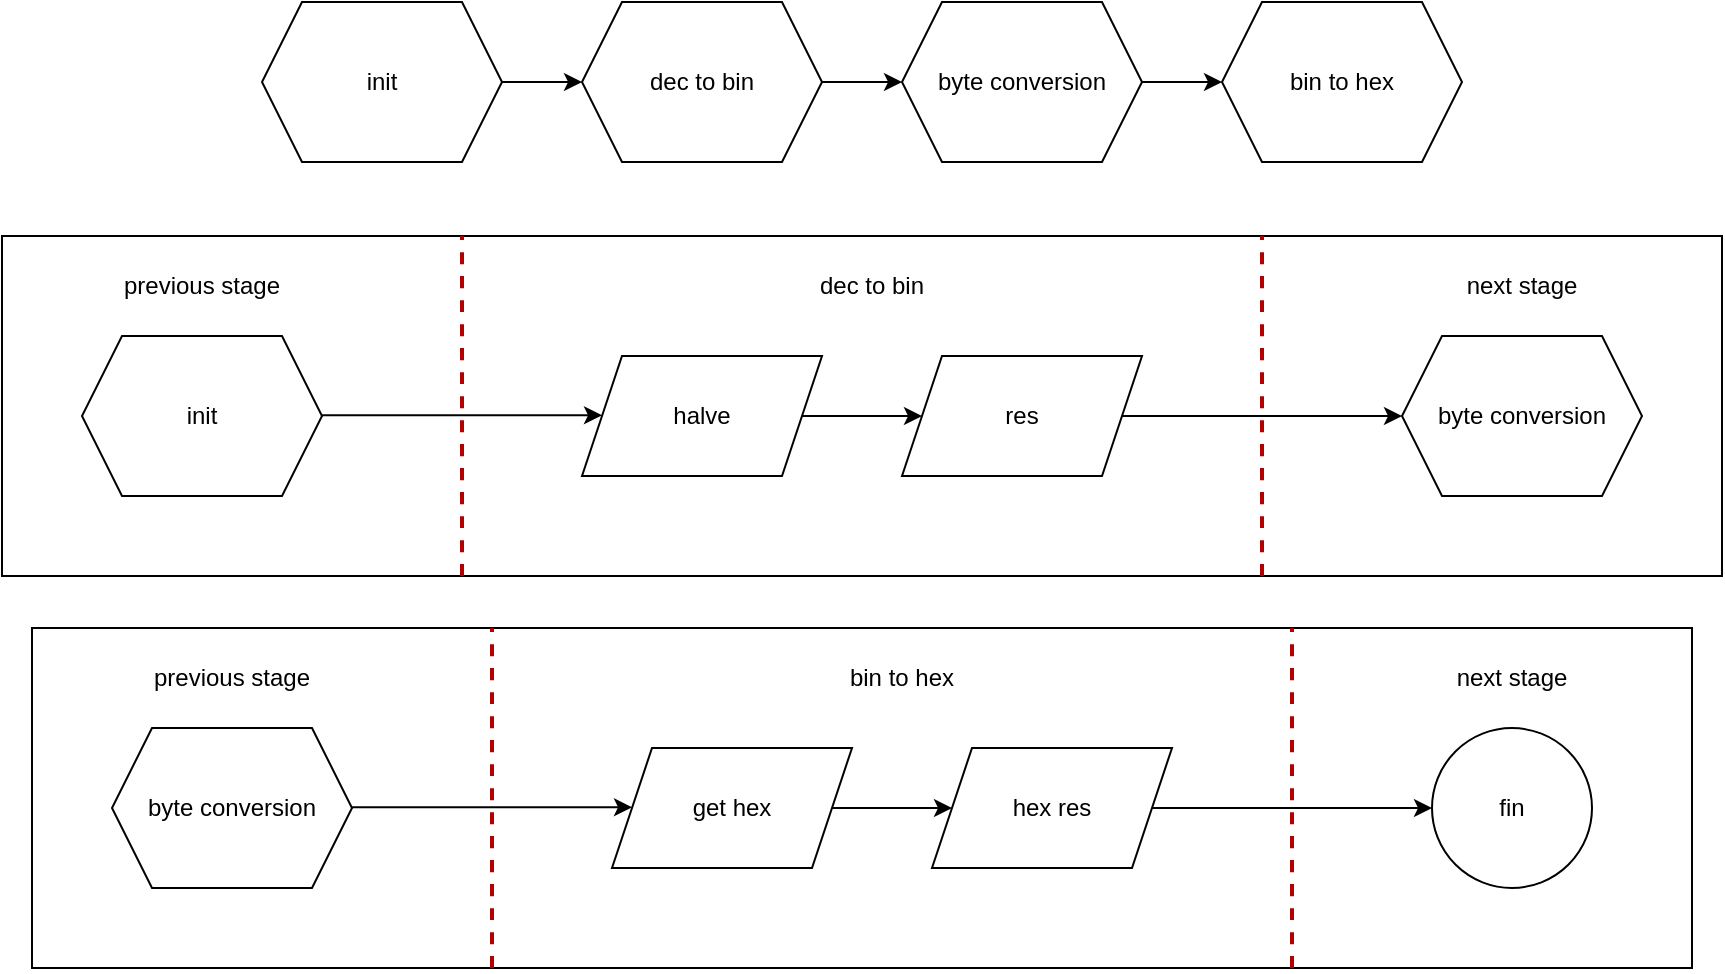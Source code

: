 <mxfile version="20.0.3" type="device" pages="3"><diagram id="osV13hUoO9kGRBuDLmXv" name="general"><mxGraphModel dx="1487" dy="668" grid="0" gridSize="10" guides="1" tooltips="1" connect="1" arrows="1" fold="1" page="1" pageScale="1" pageWidth="2000" pageHeight="2000" math="0" shadow="0"><root><mxCell id="0"/><mxCell id="1" parent="0"/><mxCell id="Hdmx4oGKAXGSuWpFDPch-24" value="" style="rounded=0;whiteSpace=wrap;html=1;sketch=0;fillColor=none;" parent="1" vertex="1"><mxGeometry x="30" y="200" width="860" height="170" as="geometry"/></mxCell><mxCell id="Hdmx4oGKAXGSuWpFDPch-1" value="init" style="shape=hexagon;perimeter=hexagonPerimeter2;whiteSpace=wrap;html=1;fixedSize=1;rounded=0;sketch=0;" parent="1" vertex="1"><mxGeometry x="160" y="83" width="120" height="80" as="geometry"/></mxCell><mxCell id="Hdmx4oGKAXGSuWpFDPch-2" value="dec to bin" style="shape=hexagon;perimeter=hexagonPerimeter2;whiteSpace=wrap;html=1;fixedSize=1;rounded=0;sketch=0;" parent="1" vertex="1"><mxGeometry x="320" y="83" width="120" height="80" as="geometry"/></mxCell><mxCell id="Hdmx4oGKAXGSuWpFDPch-8" style="edgeStyle=none;rounded=1;sketch=0;orthogonalLoop=1;jettySize=auto;html=1;exitX=1;exitY=0.5;exitDx=0;exitDy=0;entryX=0;entryY=0.5;entryDx=0;entryDy=0;" parent="1" source="Hdmx4oGKAXGSuWpFDPch-3" target="Hdmx4oGKAXGSuWpFDPch-4" edge="1"><mxGeometry relative="1" as="geometry"/></mxCell><mxCell id="Hdmx4oGKAXGSuWpFDPch-3" value="byte conversion" style="shape=hexagon;perimeter=hexagonPerimeter2;whiteSpace=wrap;html=1;fixedSize=1;rounded=0;sketch=0;" parent="1" vertex="1"><mxGeometry x="480" y="83" width="120" height="80" as="geometry"/></mxCell><mxCell id="Hdmx4oGKAXGSuWpFDPch-4" value="bin to hex" style="shape=hexagon;perimeter=hexagonPerimeter2;whiteSpace=wrap;html=1;fixedSize=1;rounded=0;sketch=0;" parent="1" vertex="1"><mxGeometry x="640" y="83" width="120" height="80" as="geometry"/></mxCell><mxCell id="Hdmx4oGKAXGSuWpFDPch-6" value="" style="endArrow=classic;html=1;rounded=1;sketch=0;exitX=1;exitY=0.5;exitDx=0;exitDy=0;entryX=0;entryY=0.5;entryDx=0;entryDy=0;" parent="1" source="Hdmx4oGKAXGSuWpFDPch-1" target="Hdmx4oGKAXGSuWpFDPch-2" edge="1"><mxGeometry width="50" height="50" relative="1" as="geometry"><mxPoint x="470" y="263" as="sourcePoint"/><mxPoint x="520" y="213" as="targetPoint"/></mxGeometry></mxCell><mxCell id="Hdmx4oGKAXGSuWpFDPch-7" value="" style="endArrow=classic;html=1;rounded=1;sketch=0;exitX=1;exitY=0.5;exitDx=0;exitDy=0;entryX=0;entryY=0.5;entryDx=0;entryDy=0;" parent="1" source="Hdmx4oGKAXGSuWpFDPch-2" target="Hdmx4oGKAXGSuWpFDPch-3" edge="1"><mxGeometry width="50" height="50" relative="1" as="geometry"><mxPoint x="290" y="133" as="sourcePoint"/><mxPoint x="330" y="133" as="targetPoint"/></mxGeometry></mxCell><mxCell id="Hdmx4oGKAXGSuWpFDPch-11" value="halve" style="shape=parallelogram;perimeter=parallelogramPerimeter;whiteSpace=wrap;html=1;fixedSize=1;rounded=0;sketch=0;" parent="1" vertex="1"><mxGeometry x="320" y="260" width="120" height="60" as="geometry"/></mxCell><mxCell id="Hdmx4oGKAXGSuWpFDPch-12" value="res" style="shape=parallelogram;perimeter=parallelogramPerimeter;whiteSpace=wrap;html=1;fixedSize=1;rounded=0;sketch=0;" parent="1" vertex="1"><mxGeometry x="480" y="260" width="120" height="60" as="geometry"/></mxCell><mxCell id="Hdmx4oGKAXGSuWpFDPch-18" value="" style="endArrow=classic;html=1;rounded=1;sketch=0;curved=1;entryX=0;entryY=0.5;entryDx=0;entryDy=0;exitX=1;exitY=0.5;exitDx=0;exitDy=0;" parent="1" source="Hdmx4oGKAXGSuWpFDPch-11" target="Hdmx4oGKAXGSuWpFDPch-12" edge="1"><mxGeometry width="50" height="50" relative="1" as="geometry"><mxPoint x="400" y="320" as="sourcePoint"/><mxPoint x="450" y="270" as="targetPoint"/></mxGeometry></mxCell><mxCell id="Hdmx4oGKAXGSuWpFDPch-20" value="" style="endArrow=classic;html=1;rounded=1;sketch=0;curved=1;exitX=1;exitY=0.5;exitDx=0;exitDy=0;" parent="1" source="Hdmx4oGKAXGSuWpFDPch-12" edge="1"><mxGeometry width="50" height="50" relative="1" as="geometry"><mxPoint x="400" y="320" as="sourcePoint"/><mxPoint x="730" y="290" as="targetPoint"/></mxGeometry></mxCell><mxCell id="Hdmx4oGKAXGSuWpFDPch-22" value="byte conversion" style="shape=hexagon;perimeter=hexagonPerimeter2;whiteSpace=wrap;html=1;fixedSize=1;rounded=0;sketch=0;" parent="1" vertex="1"><mxGeometry x="730" y="250" width="120" height="80" as="geometry"/></mxCell><mxCell id="Hdmx4oGKAXGSuWpFDPch-29" value="dec to bin" style="text;html=1;strokeColor=none;fillColor=none;align=center;verticalAlign=middle;whiteSpace=wrap;rounded=0;sketch=0;" parent="1" vertex="1"><mxGeometry x="435" y="210" width="60" height="30" as="geometry"/></mxCell><mxCell id="Hdmx4oGKAXGSuWpFDPch-30" value="" style="endArrow=classic;html=1;rounded=1;sketch=0;curved=1;exitX=1;exitY=0.5;exitDx=0;exitDy=0;" parent="1" edge="1"><mxGeometry width="50" height="50" relative="1" as="geometry"><mxPoint x="190" y="289.66" as="sourcePoint"/><mxPoint x="330" y="289.66" as="targetPoint"/></mxGeometry></mxCell><mxCell id="Hdmx4oGKAXGSuWpFDPch-31" value="" style="endArrow=none;dashed=1;html=1;strokeWidth=2;rounded=1;sketch=0;curved=1;fillColor=#e51400;strokeColor=#B20000;" parent="1" edge="1"><mxGeometry width="50" height="50" relative="1" as="geometry"><mxPoint x="260" y="370" as="sourcePoint"/><mxPoint x="260" y="200" as="targetPoint"/></mxGeometry></mxCell><mxCell id="Hdmx4oGKAXGSuWpFDPch-32" value="next stage" style="text;html=1;strokeColor=none;fillColor=none;align=center;verticalAlign=middle;whiteSpace=wrap;rounded=0;sketch=0;" parent="1" vertex="1"><mxGeometry x="760" y="210" width="60" height="30" as="geometry"/></mxCell><mxCell id="Hdmx4oGKAXGSuWpFDPch-33" value="previous stage&lt;br&gt;" style="text;html=1;strokeColor=none;fillColor=none;align=center;verticalAlign=middle;whiteSpace=wrap;rounded=0;sketch=0;" parent="1" vertex="1"><mxGeometry x="80" y="210" width="100" height="30" as="geometry"/></mxCell><mxCell id="Hdmx4oGKAXGSuWpFDPch-34" value="" style="endArrow=none;dashed=1;html=1;strokeWidth=2;rounded=1;sketch=0;curved=1;fillColor=#e51400;strokeColor=#B20000;" parent="1" edge="1"><mxGeometry width="50" height="50" relative="1" as="geometry"><mxPoint x="660" y="370" as="sourcePoint"/><mxPoint x="660" y="200" as="targetPoint"/></mxGeometry></mxCell><mxCell id="Hdmx4oGKAXGSuWpFDPch-35" value="init" style="shape=hexagon;perimeter=hexagonPerimeter2;whiteSpace=wrap;html=1;fixedSize=1;rounded=0;sketch=0;fillColor=none;" parent="1" vertex="1"><mxGeometry x="70" y="250" width="120" height="80" as="geometry"/></mxCell><mxCell id="Hdmx4oGKAXGSuWpFDPch-36" value="" style="rounded=0;whiteSpace=wrap;html=1;sketch=0;fillColor=none;" parent="1" vertex="1"><mxGeometry x="45" y="396" width="830" height="170" as="geometry"/></mxCell><mxCell id="Hdmx4oGKAXGSuWpFDPch-37" value="get hex" style="shape=parallelogram;perimeter=parallelogramPerimeter;whiteSpace=wrap;html=1;fixedSize=1;rounded=0;sketch=0;" parent="1" vertex="1"><mxGeometry x="335" y="456" width="120" height="60" as="geometry"/></mxCell><mxCell id="Hdmx4oGKAXGSuWpFDPch-38" value="hex res" style="shape=parallelogram;perimeter=parallelogramPerimeter;whiteSpace=wrap;html=1;fixedSize=1;rounded=0;sketch=0;" parent="1" vertex="1"><mxGeometry x="495" y="456" width="120" height="60" as="geometry"/></mxCell><mxCell id="Hdmx4oGKAXGSuWpFDPch-39" value="" style="endArrow=classic;html=1;rounded=1;sketch=0;curved=1;entryX=0;entryY=0.5;entryDx=0;entryDy=0;exitX=1;exitY=0.5;exitDx=0;exitDy=0;" parent="1" source="Hdmx4oGKAXGSuWpFDPch-37" target="Hdmx4oGKAXGSuWpFDPch-38" edge="1"><mxGeometry width="50" height="50" relative="1" as="geometry"><mxPoint x="415" y="516" as="sourcePoint"/><mxPoint x="465" y="466" as="targetPoint"/></mxGeometry></mxCell><mxCell id="Hdmx4oGKAXGSuWpFDPch-40" value="" style="endArrow=classic;html=1;rounded=1;sketch=0;curved=1;exitX=1;exitY=0.5;exitDx=0;exitDy=0;" parent="1" source="Hdmx4oGKAXGSuWpFDPch-38" edge="1"><mxGeometry width="50" height="50" relative="1" as="geometry"><mxPoint x="415" y="516" as="sourcePoint"/><mxPoint x="745" y="486" as="targetPoint"/></mxGeometry></mxCell><mxCell id="Hdmx4oGKAXGSuWpFDPch-42" value="bin to hex" style="text;html=1;strokeColor=none;fillColor=none;align=center;verticalAlign=middle;whiteSpace=wrap;rounded=0;sketch=0;" parent="1" vertex="1"><mxGeometry x="450" y="406" width="60" height="30" as="geometry"/></mxCell><mxCell id="Hdmx4oGKAXGSuWpFDPch-43" value="" style="endArrow=classic;html=1;rounded=1;sketch=0;curved=1;exitX=1;exitY=0.5;exitDx=0;exitDy=0;" parent="1" edge="1"><mxGeometry width="50" height="50" relative="1" as="geometry"><mxPoint x="205" y="485.66" as="sourcePoint"/><mxPoint x="345" y="485.66" as="targetPoint"/></mxGeometry></mxCell><mxCell id="Hdmx4oGKAXGSuWpFDPch-44" value="" style="endArrow=none;dashed=1;html=1;strokeWidth=2;rounded=1;sketch=0;curved=1;fillColor=#e51400;strokeColor=#B20000;" parent="1" edge="1"><mxGeometry width="50" height="50" relative="1" as="geometry"><mxPoint x="275" y="566" as="sourcePoint"/><mxPoint x="275" y="396" as="targetPoint"/></mxGeometry></mxCell><mxCell id="Hdmx4oGKAXGSuWpFDPch-45" value="next stage" style="text;html=1;strokeColor=none;fillColor=none;align=center;verticalAlign=middle;whiteSpace=wrap;rounded=0;sketch=0;" parent="1" vertex="1"><mxGeometry x="755" y="406" width="60" height="30" as="geometry"/></mxCell><mxCell id="Hdmx4oGKAXGSuWpFDPch-46" value="previous stage&lt;br&gt;" style="text;html=1;strokeColor=none;fillColor=none;align=center;verticalAlign=middle;whiteSpace=wrap;rounded=0;sketch=0;" parent="1" vertex="1"><mxGeometry x="95" y="406" width="100" height="30" as="geometry"/></mxCell><mxCell id="Hdmx4oGKAXGSuWpFDPch-47" value="" style="endArrow=none;dashed=1;html=1;strokeWidth=2;rounded=1;sketch=0;curved=1;fillColor=#e51400;strokeColor=#B20000;" parent="1" edge="1"><mxGeometry width="50" height="50" relative="1" as="geometry"><mxPoint x="675" y="566" as="sourcePoint"/><mxPoint x="675" y="396" as="targetPoint"/></mxGeometry></mxCell><mxCell id="Hdmx4oGKAXGSuWpFDPch-48" value="byte conversion" style="shape=hexagon;perimeter=hexagonPerimeter2;whiteSpace=wrap;html=1;fixedSize=1;rounded=0;sketch=0;fillColor=none;" parent="1" vertex="1"><mxGeometry x="85" y="446" width="120" height="80" as="geometry"/></mxCell><mxCell id="Hdmx4oGKAXGSuWpFDPch-49" value="fin" style="ellipse;whiteSpace=wrap;html=1;aspect=fixed;rounded=0;sketch=0;fillColor=none;" parent="1" vertex="1"><mxGeometry x="745" y="446" width="80" height="80" as="geometry"/></mxCell></root></mxGraphModel></diagram><diagram id="1euPkCBLlcSdIOXd2_en" name="dec to bin"><mxGraphModel dx="1784" dy="745" grid="0" gridSize="10" guides="1" tooltips="1" connect="1" arrows="1" fold="1" page="1" pageScale="1" pageWidth="2000" pageHeight="2000" math="0" shadow="0"><root><mxCell id="0"/><mxCell id="1" parent="0"/><mxCell id="lrlO-Tte-Q1RX1gEeY1t-7" style="edgeStyle=orthogonalEdgeStyle;curved=1;rounded=1;sketch=0;orthogonalLoop=1;jettySize=auto;html=1;exitX=1;exitY=0;exitDx=0;exitDy=0;strokeColor=#080000;strokeWidth=2;elbow=vertical;entryX=0;entryY=0;entryDx=0;entryDy=0;" parent="1" source="lrlO-Tte-Q1RX1gEeY1t-1" target="lrlO-Tte-Q1RX1gEeY1t-1" edge="1"><mxGeometry relative="1" as="geometry"><mxPoint x="50" y="70" as="targetPoint"/><Array as="points"><mxPoint x="108" y="50"/><mxPoint x="52" y="50"/></Array></mxGeometry></mxCell><mxCell id="lrlO-Tte-Q1RX1gEeY1t-8" value="dec_num / dec_num &lt;br&gt;&amp;gt;" style="edgeLabel;html=1;align=center;verticalAlign=middle;resizable=0;points=[];" parent="lrlO-Tte-Q1RX1gEeY1t-7" vertex="1" connectable="0"><mxGeometry x="-0.214" y="3" relative="1" as="geometry"><mxPoint x="-15" y="-23" as="offset"/></mxGeometry></mxCell><mxCell id="lrlO-Tte-Q1RX1gEeY1t-1" value="qinit" style="ellipse;whiteSpace=wrap;html=1;aspect=fixed;rounded=0;sketch=0;fillColor=#dae8fc;strokeColor=#6c8ebf;" parent="1" vertex="1"><mxGeometry x="40" y="80" width="80" height="80" as="geometry"/></mxCell><mxCell id="lrlO-Tte-Q1RX1gEeY1t-9" value="" style="endArrow=classic;html=1;rounded=1;sketch=0;strokeColor=#B20000;strokeWidth=2;curved=1;elbow=vertical;exitX=1;exitY=0.5;exitDx=0;exitDy=0;fillColor=#e51400;" parent="1" source="lrlO-Tte-Q1RX1gEeY1t-1" edge="1"><mxGeometry width="50" height="50" relative="1" as="geometry"><mxPoint x="480" y="250" as="sourcePoint"/><mxPoint x="280" y="120" as="targetPoint"/></mxGeometry></mxCell><mxCell id="pnFE8A_j08VN4-4YWqBm-1" value="# / 0 &lt;br&gt;&amp;lt;" style="edgeLabel;html=1;align=center;verticalAlign=middle;resizable=0;points=[];" parent="lrlO-Tte-Q1RX1gEeY1t-9" vertex="1" connectable="0"><mxGeometry x="-0.175" y="4" relative="1" as="geometry"><mxPoint x="14" y="-16" as="offset"/></mxGeometry></mxCell><mxCell id="lrlO-Tte-Q1RX1gEeY1t-10" value="halve" style="shape=parallelogram;perimeter=parallelogramPerimeter;whiteSpace=wrap;html=1;fixedSize=1;rounded=0;sketch=0;fillColor=#f8cecc;strokeColor=#b85450;" parent="1" vertex="1"><mxGeometry x="270" y="90" width="120" height="60" as="geometry"/></mxCell><mxCell id="pnFE8A_j08VN4-4YWqBm-19" style="edgeStyle=orthogonalEdgeStyle;curved=1;rounded=1;sketch=0;orthogonalLoop=1;jettySize=auto;html=1;exitX=0;exitY=0;exitDx=0;exitDy=0;strokeColor=#080000;strokeWidth=2;elbow=vertical;entryX=0;entryY=1;entryDx=0;entryDy=0;" parent="1" source="pnFE8A_j08VN4-4YWqBm-4" target="pnFE8A_j08VN4-4YWqBm-4" edge="1"><mxGeometry relative="1" as="geometry"><mxPoint x="190" y="380" as="targetPoint"/><Array as="points"><mxPoint x="170" y="312"/><mxPoint x="170" y="368"/></Array></mxGeometry></mxCell><mxCell id="pnFE8A_j08VN4-4YWqBm-4" value="halve" style="ellipse;whiteSpace=wrap;html=1;aspect=fixed;rounded=0;sketch=0;fillColor=#dae8fc;strokeColor=#6c8ebf;" parent="1" vertex="1"><mxGeometry x="200" y="300" width="80" height="80" as="geometry"/></mxCell><mxCell id="pnFE8A_j08VN4-4YWqBm-5" value="" style="endArrow=classic;html=1;rounded=1;sketch=0;strokeColor=#080000;strokeWidth=2;curved=1;elbow=vertical;exitX=1;exitY=0.5;exitDx=0;exitDy=0;fillColor=#e51400;" parent="1" source="pnFE8A_j08VN4-4YWqBm-4" edge="1"><mxGeometry width="50" height="50" relative="1" as="geometry"><mxPoint x="640" y="470" as="sourcePoint"/><mxPoint x="440" y="340" as="targetPoint"/></mxGeometry></mxCell><mxCell id="pnFE8A_j08VN4-4YWqBm-6" value="odd / (odd//2) &lt;br&gt;&amp;gt;" style="edgeLabel;html=1;align=center;verticalAlign=middle;resizable=0;points=[];labelBackgroundColor=none;" parent="pnFE8A_j08VN4-4YWqBm-5" vertex="1" connectable="0"><mxGeometry x="-0.175" y="4" relative="1" as="geometry"><mxPoint x="14" y="-11" as="offset"/></mxGeometry></mxCell><mxCell id="pnFE8A_j08VN4-4YWqBm-8" value="odd halve" style="ellipse;whiteSpace=wrap;html=1;aspect=fixed;rounded=0;sketch=0;fillColor=none;" parent="1" vertex="1"><mxGeometry x="440" y="300" width="80" height="80" as="geometry"/></mxCell><mxCell id="pnFE8A_j08VN4-4YWqBm-27" style="edgeStyle=orthogonalEdgeStyle;curved=1;rounded=1;sketch=0;orthogonalLoop=1;jettySize=auto;html=1;exitX=1;exitY=1;exitDx=0;exitDy=0;entryX=0;entryY=1;entryDx=0;entryDy=0;strokeColor=#080000;strokeWidth=2;elbow=vertical;" parent="1" source="pnFE8A_j08VN4-4YWqBm-9" target="pnFE8A_j08VN4-4YWqBm-23" edge="1"><mxGeometry relative="1" as="geometry"/></mxCell><mxCell id="pnFE8A_j08VN4-4YWqBm-28" style="edgeStyle=orthogonalEdgeStyle;curved=1;rounded=1;sketch=0;orthogonalLoop=1;jettySize=auto;html=1;exitX=1;exitY=0;exitDx=0;exitDy=0;entryX=0;entryY=0;entryDx=0;entryDy=0;strokeColor=#080000;strokeWidth=2;elbow=vertical;" parent="1" source="pnFE8A_j08VN4-4YWqBm-9" target="pnFE8A_j08VN4-4YWqBm-23" edge="1"><mxGeometry relative="1" as="geometry"/></mxCell><mxCell id="pnFE8A_j08VN4-4YWqBm-29" value="0 / # &lt;br&gt;&amp;gt;" style="edgeLabel;html=1;align=center;verticalAlign=middle;resizable=0;points=[];" parent="pnFE8A_j08VN4-4YWqBm-28" vertex="1" connectable="0"><mxGeometry x="-0.12" y="2" relative="1" as="geometry"><mxPoint x="11" y="-20" as="offset"/></mxGeometry></mxCell><mxCell id="pnFE8A_j08VN4-4YWqBm-9" value="remove zero" style="ellipse;whiteSpace=wrap;html=1;aspect=fixed;rounded=0;sketch=0;fillColor=none;" parent="1" vertex="1"><mxGeometry x="200" y="760.28" width="80" height="80" as="geometry"/></mxCell><mxCell id="pnFE8A_j08VN4-4YWqBm-10" value="" style="endArrow=classic;html=1;rounded=1;sketch=0;strokeColor=#080000;strokeWidth=2;curved=1;elbow=vertical;exitX=0.5;exitY=1;exitDx=0;exitDy=0;entryX=0.5;entryY=0;entryDx=0;entryDy=0;" parent="1" source="pnFE8A_j08VN4-4YWqBm-4" target="pnFE8A_j08VN4-4YWqBm-9" edge="1"><mxGeometry width="50" height="50" relative="1" as="geometry"><mxPoint x="760" y="390" as="sourcePoint"/><mxPoint x="240" y="490" as="targetPoint"/></mxGeometry></mxCell><mxCell id="pnFE8A_j08VN4-4YWqBm-11" value="# / # &lt;br&gt;&amp;gt;" style="edgeLabel;html=1;align=center;verticalAlign=middle;resizable=0;points=[];" parent="pnFE8A_j08VN4-4YWqBm-10" vertex="1" connectable="0"><mxGeometry x="-0.138" y="2" relative="1" as="geometry"><mxPoint as="offset"/></mxGeometry></mxCell><mxCell id="pnFE8A_j08VN4-4YWqBm-13" value="" style="endArrow=classic;html=1;rounded=1;sketch=0;strokeColor=#080000;strokeWidth=2;curved=1;elbow=vertical;exitX=1;exitY=0.5;exitDx=0;exitDy=0;fillColor=#e51400;" parent="1" edge="1"><mxGeometry width="50" height="50" relative="1" as="geometry"><mxPoint x="520" y="339.5" as="sourcePoint"/><mxPoint x="680" y="339.5" as="targetPoint"/></mxGeometry></mxCell><mxCell id="pnFE8A_j08VN4-4YWqBm-14" value="odd / (odd//2) &lt;br&gt;&amp;gt;" style="edgeLabel;html=1;align=center;verticalAlign=middle;resizable=0;points=[];labelBackgroundColor=none;" parent="pnFE8A_j08VN4-4YWqBm-13" vertex="1" connectable="0"><mxGeometry x="-0.175" y="4" relative="1" as="geometry"><mxPoint x="14" y="-10" as="offset"/></mxGeometry></mxCell><mxCell id="pnFE8A_j08VN4-4YWqBm-21" style="edgeStyle=orthogonalEdgeStyle;curved=1;rounded=1;sketch=0;orthogonalLoop=1;jettySize=auto;html=1;exitX=0.5;exitY=0;exitDx=0;exitDy=0;entryX=0.5;entryY=0;entryDx=0;entryDy=0;strokeColor=#080000;strokeWidth=2;elbow=vertical;" parent="1" source="pnFE8A_j08VN4-4YWqBm-15" target="pnFE8A_j08VN4-4YWqBm-4" edge="1"><mxGeometry relative="1" as="geometry"><Array as="points"><mxPoint x="720" y="250"/><mxPoint x="240" y="250"/></Array></mxGeometry></mxCell><mxCell id="pnFE8A_j08VN4-4YWqBm-15" value="move&lt;br&gt;(add half)" style="ellipse;whiteSpace=wrap;html=1;aspect=fixed;rounded=0;sketch=0;fillColor=none;" parent="1" vertex="1"><mxGeometry x="680" y="300" width="80" height="80" as="geometry"/></mxCell><mxCell id="pnFE8A_j08VN4-4YWqBm-20" value="even / (even//2) &amp;lt;" style="text;html=1;strokeColor=none;fillColor=none;align=center;verticalAlign=middle;whiteSpace=wrap;rounded=0;sketch=0;" parent="1" vertex="1"><mxGeometry x="80" y="325" width="90" height="30" as="geometry"/></mxCell><mxCell id="pnFE8A_j08VN4-4YWqBm-22" value="dec_num / dec_num &lt;br&gt;&amp;lt;" style="text;html=1;strokeColor=none;fillColor=none;align=center;verticalAlign=middle;whiteSpace=wrap;rounded=0;sketch=0;" parent="1" vertex="1"><mxGeometry x="410" y="220" width="140" height="30" as="geometry"/></mxCell><mxCell id="pnFE8A_j08VN4-4YWqBm-31" style="edgeStyle=orthogonalEdgeStyle;curved=1;rounded=1;sketch=0;orthogonalLoop=1;jettySize=auto;html=1;exitX=1;exitY=1;exitDx=0;exitDy=0;strokeColor=#080000;strokeWidth=2;elbow=vertical;entryX=0;entryY=1;entryDx=0;entryDy=0;" parent="1" source="pnFE8A_j08VN4-4YWqBm-23" target="pnFE8A_j08VN4-4YWqBm-23" edge="1"><mxGeometry relative="1" as="geometry"><mxPoint x="440" y="740.28" as="targetPoint"/><Array as="points"><mxPoint x="508" y="870.28"/><mxPoint x="452" y="870.28"/></Array></mxGeometry></mxCell><mxCell id="pnFE8A_j08VN4-4YWqBm-23" value="back" style="ellipse;whiteSpace=wrap;html=1;aspect=fixed;rounded=0;sketch=0;fillColor=none;" parent="1" vertex="1"><mxGeometry x="440" y="760.28" width="80" height="80" as="geometry"/></mxCell><mxCell id="pnFE8A_j08VN4-4YWqBm-30" value="dec_num / dec_num &lt;br&gt;&amp;gt;" style="text;html=1;align=center;verticalAlign=middle;resizable=0;points=[];autosize=1;strokeColor=none;fillColor=none;" parent="1" vertex="1"><mxGeometry x="300" y="830" width="130" height="40" as="geometry"/></mxCell><mxCell id="pnFE8A_j08VN4-4YWqBm-32" value="&lt;span style=&quot;color: rgb(0, 0, 0); font-family: Helvetica; font-size: 12px; font-style: normal; font-variant-ligatures: normal; font-variant-caps: normal; font-weight: 400; letter-spacing: normal; orphans: 2; text-indent: 0px; text-transform: none; widows: 2; word-spacing: 0px; -webkit-text-stroke-width: 0px; background-color: rgb(248, 249, 250); text-decoration-thickness: initial; text-decoration-style: initial; text-decoration-color: initial; float: none; display: inline !important;&quot;&gt;dec_num / dec_num &lt;br&gt;&amp;gt;&lt;/span&gt;" style="text;whiteSpace=wrap;html=1;align=center;" parent="1" vertex="1"><mxGeometry x="405" y="870" width="150" height="40" as="geometry"/></mxCell><mxCell id="zLb2UwoDSDNyU1f-iQuX-38" style="edgeStyle=orthogonalEdgeStyle;rounded=0;orthogonalLoop=1;jettySize=auto;html=1;exitX=0;exitY=0;exitDx=0;exitDy=0;entryX=0.5;entryY=1;entryDx=0;entryDy=0;strokeWidth=2;" edge="1" parent="1" source="pnFE8A_j08VN4-4YWqBm-34" target="zLb2UwoDSDNyU1f-iQuX-3"><mxGeometry relative="1" as="geometry"><Array as="points"><mxPoint x="852" y="720"/><mxPoint x="760" y="720"/></Array></mxGeometry></mxCell><mxCell id="zLb2UwoDSDNyU1f-iQuX-39" style="edgeStyle=orthogonalEdgeStyle;rounded=0;orthogonalLoop=1;jettySize=auto;html=1;exitX=1;exitY=0;exitDx=0;exitDy=0;entryX=0.5;entryY=1;entryDx=0;entryDy=0;strokeWidth=2;" edge="1" parent="1" source="pnFE8A_j08VN4-4YWqBm-34" target="zLb2UwoDSDNyU1f-iQuX-1"><mxGeometry relative="1" as="geometry"><Array as="points"><mxPoint x="908" y="720"/><mxPoint x="1000" y="720"/></Array></mxGeometry></mxCell><mxCell id="pnFE8A_j08VN4-4YWqBm-34" value="res" style="ellipse;whiteSpace=wrap;html=1;aspect=fixed;rounded=0;sketch=0;fillColor=none;" parent="1" vertex="1"><mxGeometry x="840" y="760.28" width="80" height="80" as="geometry"/></mxCell><mxCell id="pnFE8A_j08VN4-4YWqBm-35" value="" style="endArrow=classic;html=1;rounded=1;sketch=0;strokeColor=#080000;strokeWidth=2;curved=1;elbow=vertical;exitX=1;exitY=0.5;exitDx=0;exitDy=0;entryX=0;entryY=0.5;entryDx=0;entryDy=0;" parent="1" source="pnFE8A_j08VN4-4YWqBm-23" target="pnFE8A_j08VN4-4YWqBm-34" edge="1"><mxGeometry width="50" height="50" relative="1" as="geometry"><mxPoint x="600" y="830.28" as="sourcePoint"/><mxPoint x="650" y="780.28" as="targetPoint"/></mxGeometry></mxCell><mxCell id="pnFE8A_j08VN4-4YWqBm-36" value="# / # &lt;br&gt;&amp;lt;" style="text;html=1;align=center;verticalAlign=middle;resizable=0;points=[];autosize=1;strokeColor=none;fillColor=none;" parent="1" vertex="1"><mxGeometry x="675" y="765.28" width="50" height="40" as="geometry"/></mxCell><mxCell id="zLb2UwoDSDNyU1f-iQuX-28" style="edgeStyle=none;rounded=0;orthogonalLoop=1;jettySize=auto;html=1;exitX=0.5;exitY=0;exitDx=0;exitDy=0;entryX=0.5;entryY=1;entryDx=0;entryDy=0;strokeWidth=2;startArrow=none;" edge="1" parent="1" source="zLb2UwoDSDNyU1f-iQuX-43" target="zLb2UwoDSDNyU1f-iQuX-9"><mxGeometry relative="1" as="geometry"/></mxCell><mxCell id="zLb2UwoDSDNyU1f-iQuX-1" value="res0" style="ellipse;whiteSpace=wrap;html=1;aspect=fixed;" vertex="1" parent="1"><mxGeometry x="960" y="600" width="80" height="80" as="geometry"/></mxCell><mxCell id="zLb2UwoDSDNyU1f-iQuX-27" style="edgeStyle=none;rounded=0;orthogonalLoop=1;jettySize=auto;html=1;exitX=0;exitY=0.5;exitDx=0;exitDy=0;entryX=1;entryY=0.5;entryDx=0;entryDy=0;strokeWidth=2;" edge="1" parent="1" source="zLb2UwoDSDNyU1f-iQuX-3" target="zLb2UwoDSDNyU1f-iQuX-10"><mxGeometry relative="1" as="geometry"/></mxCell><mxCell id="zLb2UwoDSDNyU1f-iQuX-3" value="res1" style="ellipse;whiteSpace=wrap;html=1;aspect=fixed;" vertex="1" parent="1"><mxGeometry x="720" y="600" width="80" height="80" as="geometry"/></mxCell><mxCell id="zLb2UwoDSDNyU1f-iQuX-29" style="edgeStyle=none;rounded=0;orthogonalLoop=1;jettySize=auto;html=1;exitX=0;exitY=0.5;exitDx=0;exitDy=0;entryX=1;entryY=0.5;entryDx=0;entryDy=0;strokeWidth=2;" edge="1" parent="1" source="zLb2UwoDSDNyU1f-iQuX-9" target="zLb2UwoDSDNyU1f-iQuX-12"><mxGeometry relative="1" as="geometry"/></mxCell><mxCell id="zLb2UwoDSDNyU1f-iQuX-50" style="edgeStyle=orthogonalEdgeStyle;curved=1;rounded=0;orthogonalLoop=1;jettySize=auto;html=1;exitX=1;exitY=0;exitDx=0;exitDy=0;strokeWidth=2;entryX=1;entryY=1;entryDx=0;entryDy=0;" edge="1" parent="1" source="zLb2UwoDSDNyU1f-iQuX-9" target="zLb2UwoDSDNyU1f-iQuX-9"><mxGeometry relative="1" as="geometry"><mxPoint x="1050" y="520" as="targetPoint"/><Array as="points"><mxPoint x="1070" y="452"/><mxPoint x="1070" y="508"/></Array></mxGeometry></mxCell><mxCell id="zLb2UwoDSDNyU1f-iQuX-9" value="passRes0" style="ellipse;whiteSpace=wrap;html=1;aspect=fixed;" vertex="1" parent="1"><mxGeometry x="960" y="440" width="80" height="80" as="geometry"/></mxCell><mxCell id="zLb2UwoDSDNyU1f-iQuX-30" style="edgeStyle=none;rounded=0;orthogonalLoop=1;jettySize=auto;html=1;exitX=0.5;exitY=0;exitDx=0;exitDy=0;entryX=0.5;entryY=1;entryDx=0;entryDy=0;strokeWidth=2;startArrow=none;" edge="1" parent="1" source="zLb2UwoDSDNyU1f-iQuX-52" target="zLb2UwoDSDNyU1f-iQuX-12"><mxGeometry relative="1" as="geometry"/></mxCell><mxCell id="zLb2UwoDSDNyU1f-iQuX-10" value="passRes1" style="ellipse;whiteSpace=wrap;html=1;aspect=fixed;" vertex="1" parent="1"><mxGeometry x="560" y="600" width="80" height="80" as="geometry"/></mxCell><mxCell id="zLb2UwoDSDNyU1f-iQuX-36" style="edgeStyle=none;rounded=0;orthogonalLoop=1;jettySize=auto;html=1;exitX=0;exitY=0.5;exitDx=0;exitDy=0;entryX=1;entryY=0.5;entryDx=0;entryDy=0;strokeWidth=2;" edge="1" parent="1" source="zLb2UwoDSDNyU1f-iQuX-12" target="zLb2UwoDSDNyU1f-iQuX-33"><mxGeometry relative="1" as="geometry"/></mxCell><mxCell id="zLb2UwoDSDNyU1f-iQuX-12" value="pass" style="ellipse;whiteSpace=wrap;html=1;aspect=fixed;" vertex="1" parent="1"><mxGeometry x="560" y="440" width="80" height="80" as="geometry"/></mxCell><mxCell id="zLb2UwoDSDNyU1f-iQuX-34" style="edgeStyle=orthogonalEdgeStyle;rounded=0;orthogonalLoop=1;jettySize=auto;html=1;exitX=0;exitY=0.5;exitDx=0;exitDy=0;entryX=1;entryY=1;entryDx=0;entryDy=0;strokeWidth=2;" edge="1" parent="1" source="zLb2UwoDSDNyU1f-iQuX-33" target="pnFE8A_j08VN4-4YWqBm-4"><mxGeometry relative="1" as="geometry"><Array as="points"><mxPoint x="268" y="480"/></Array></mxGeometry></mxCell><mxCell id="zLb2UwoDSDNyU1f-iQuX-33" value="passEnd" style="ellipse;whiteSpace=wrap;html=1;aspect=fixed;" vertex="1" parent="1"><mxGeometry x="360" y="440" width="80" height="80" as="geometry"/></mxCell><mxCell id="zLb2UwoDSDNyU1f-iQuX-40" value="5 / # &lt;br&gt;&amp;gt;" style="text;html=1;align=center;verticalAlign=middle;resizable=0;points=[];autosize=1;strokeColor=none;fillColor=none;" vertex="1" parent="1"><mxGeometry x="780" y="685" width="50" height="40" as="geometry"/></mxCell><mxCell id="zLb2UwoDSDNyU1f-iQuX-41" value="0 / # &lt;br&gt;&amp;gt;" style="text;html=1;align=center;verticalAlign=middle;resizable=0;points=[];autosize=1;strokeColor=none;fillColor=none;" vertex="1" parent="1"><mxGeometry x="935" y="685" width="50" height="40" as="geometry"/></mxCell><mxCell id="zLb2UwoDSDNyU1f-iQuX-42" value="# / #&lt;br&gt;&amp;gt;" style="text;html=1;strokeColor=none;fillColor=none;align=center;verticalAlign=middle;whiteSpace=wrap;rounded=0;labelBackgroundColor=none;" vertex="1" parent="1"><mxGeometry x="650" y="600" width="60" height="30" as="geometry"/></mxCell><mxCell id="zLb2UwoDSDNyU1f-iQuX-43" value="# / #&lt;br&gt;&amp;gt;" style="text;html=1;strokeColor=none;fillColor=none;align=center;verticalAlign=middle;whiteSpace=wrap;rounded=0;labelBackgroundColor=none;" vertex="1" parent="1"><mxGeometry x="970" y="550" width="60" height="30" as="geometry"/></mxCell><mxCell id="zLb2UwoDSDNyU1f-iQuX-44" value="" style="edgeStyle=none;rounded=0;orthogonalLoop=1;jettySize=auto;html=1;exitX=0.5;exitY=0;exitDx=0;exitDy=0;entryX=0.5;entryY=1;entryDx=0;entryDy=0;strokeWidth=2;endArrow=none;" edge="1" parent="1" source="zLb2UwoDSDNyU1f-iQuX-1" target="zLb2UwoDSDNyU1f-iQuX-43"><mxGeometry relative="1" as="geometry"><mxPoint x="1000" y="600" as="sourcePoint"/><mxPoint x="1000" y="520" as="targetPoint"/></mxGeometry></mxCell><mxCell id="zLb2UwoDSDNyU1f-iQuX-45" style="edgeStyle=orthogonalEdgeStyle;curved=1;rounded=1;sketch=0;orthogonalLoop=1;jettySize=auto;html=1;exitX=0;exitY=0;exitDx=0;exitDy=0;strokeColor=#080000;strokeWidth=2;elbow=vertical;entryX=0;entryY=1;entryDx=0;entryDy=0;" edge="1" parent="1"><mxGeometry relative="1" as="geometry"><mxPoint x="571.716" y="668.284" as="targetPoint"/><Array as="points"><mxPoint x="530" y="612"/><mxPoint x="530" y="668"/></Array><mxPoint x="571.716" y="611.716" as="sourcePoint"/></mxGeometry></mxCell><mxCell id="zLb2UwoDSDNyU1f-iQuX-46" value="bin / bin&lt;br&gt;&amp;gt;" style="text;html=1;align=center;verticalAlign=middle;resizable=0;points=[];autosize=1;strokeColor=none;fillColor=none;" vertex="1" parent="1"><mxGeometry x="460" y="620" width="70" height="40" as="geometry"/></mxCell><mxCell id="zLb2UwoDSDNyU1f-iQuX-47" value="bin / bin&lt;br&gt;&amp;gt;" style="text;html=1;align=center;verticalAlign=middle;resizable=0;points=[];autosize=1;strokeColor=none;fillColor=none;" vertex="1" parent="1"><mxGeometry x="1060" y="460" width="70" height="40" as="geometry"/></mxCell><mxCell id="zLb2UwoDSDNyU1f-iQuX-51" value="# / 0&amp;nbsp;&lt;br&gt;&amp;lt;" style="text;html=1;align=center;verticalAlign=middle;resizable=0;points=[];autosize=1;strokeColor=none;fillColor=none;" vertex="1" parent="1"><mxGeometry x="780" y="440" width="50" height="40" as="geometry"/></mxCell><mxCell id="zLb2UwoDSDNyU1f-iQuX-53" value="" style="edgeStyle=none;rounded=0;orthogonalLoop=1;jettySize=auto;html=1;exitX=0.5;exitY=0;exitDx=0;exitDy=0;entryX=0.5;entryY=1;entryDx=0;entryDy=0;strokeWidth=2;endArrow=none;" edge="1" parent="1" source="zLb2UwoDSDNyU1f-iQuX-10" target="zLb2UwoDSDNyU1f-iQuX-52"><mxGeometry relative="1" as="geometry"><mxPoint x="600" y="600" as="sourcePoint"/><mxPoint x="600" y="520" as="targetPoint"/></mxGeometry></mxCell><mxCell id="zLb2UwoDSDNyU1f-iQuX-52" value="&lt;span style=&quot;background-color: rgb(255, 255, 255);&quot;&gt;# / 1&lt;br&gt;&amp;lt;&lt;/span&gt;" style="text;html=1;align=center;verticalAlign=middle;resizable=0;points=[];autosize=1;strokeColor=none;fillColor=none;" vertex="1" parent="1"><mxGeometry x="575" y="545" width="50" height="40" as="geometry"/></mxCell><mxCell id="zLb2UwoDSDNyU1f-iQuX-54" value="# / #&lt;br&gt;&amp;lt;" style="text;html=1;align=center;verticalAlign=middle;resizable=0;points=[];autosize=1;strokeColor=none;fillColor=none;" vertex="1" parent="1"><mxGeometry x="480" y="440" width="50" height="40" as="geometry"/></mxCell><mxCell id="zLb2UwoDSDNyU1f-iQuX-55" value="# / 0&lt;br&gt;&amp;lt;" style="text;html=1;align=center;verticalAlign=middle;resizable=0;points=[];autosize=1;strokeColor=none;fillColor=none;" vertex="1" parent="1"><mxGeometry x="290" y="440" width="50" height="40" as="geometry"/></mxCell><mxCell id="zLb2UwoDSDNyU1f-iQuX-58" value="" style="endArrow=classic;html=1;rounded=1;sketch=0;strokeColor=#B20000;strokeWidth=2;curved=1;elbow=vertical;exitX=1;exitY=0.5;exitDx=0;exitDy=0;fillColor=#e51400;entryX=0;entryY=0.5;entryDx=0;entryDy=0;" edge="1" parent="1" target="zLb2UwoDSDNyU1f-iQuX-60"><mxGeometry width="50" height="50" relative="1" as="geometry"><mxPoint x="920" y="800.28" as="sourcePoint"/><mxPoint x="1080" y="800.28" as="targetPoint"/></mxGeometry></mxCell><mxCell id="zLb2UwoDSDNyU1f-iQuX-59" value="# / #&lt;br&gt;&amp;gt;" style="edgeLabel;html=1;align=center;verticalAlign=middle;resizable=0;points=[];labelBackgroundColor=none;" vertex="1" connectable="0" parent="zLb2UwoDSDNyU1f-iQuX-58"><mxGeometry x="-0.175" y="4" relative="1" as="geometry"><mxPoint x="14" y="-11" as="offset"/></mxGeometry></mxCell><mxCell id="zLb2UwoDSDNyU1f-iQuX-60" value="byte conversion" style="shape=parallelogram;perimeter=parallelogramPerimeter;whiteSpace=wrap;html=1;fixedSize=1;rounded=0;sketch=0;fillColor=#f8cecc;strokeColor=#b85450;" vertex="1" parent="1"><mxGeometry x="1190" y="770.28" width="120" height="60" as="geometry"/></mxCell><mxCell id="wvSy4yjeJMT7W1Hmnimd-6" style="edgeStyle=orthogonalEdgeStyle;rounded=0;orthogonalLoop=1;jettySize=auto;html=1;exitX=0.5;exitY=1;exitDx=0;exitDy=0;entryX=0;entryY=0.5;entryDx=0;entryDy=0;strokeWidth=2;" edge="1" parent="1" source="wvSy4yjeJMT7W1Hmnimd-1" target="wvSy4yjeJMT7W1Hmnimd-2"><mxGeometry relative="1" as="geometry"><Array as="points"><mxPoint x="240" y="1360"/></Array></mxGeometry></mxCell><mxCell id="wvSy4yjeJMT7W1Hmnimd-1" value="binStart" style="ellipse;whiteSpace=wrap;html=1;aspect=fixed;labelBackgroundColor=none;fillColor=#dae8fc;strokeColor=#6c8ebf;" vertex="1" parent="1"><mxGeometry x="200" y="1080" width="80" height="80" as="geometry"/></mxCell><mxCell id="wvSy4yjeJMT7W1Hmnimd-7" style="edgeStyle=none;rounded=0;orthogonalLoop=1;jettySize=auto;html=1;exitX=0;exitY=1;exitDx=0;exitDy=0;entryX=0;entryY=0;entryDx=0;entryDy=0;strokeWidth=2;" edge="1" parent="1" source="wvSy4yjeJMT7W1Hmnimd-2" target="wvSy4yjeJMT7W1Hmnimd-3"><mxGeometry relative="1" as="geometry"/></mxCell><mxCell id="wvSy4yjeJMT7W1Hmnimd-11" style="edgeStyle=none;rounded=0;orthogonalLoop=1;jettySize=auto;html=1;exitX=0.5;exitY=0;exitDx=0;exitDy=0;strokeWidth=2;" edge="1" parent="1" source="wvSy4yjeJMT7W1Hmnimd-2"><mxGeometry relative="1" as="geometry"><mxPoint x="480" y="1160" as="targetPoint"/></mxGeometry></mxCell><mxCell id="wvSy4yjeJMT7W1Hmnimd-18" style="edgeStyle=none;rounded=0;orthogonalLoop=1;jettySize=auto;html=1;exitX=1;exitY=1;exitDx=0;exitDy=0;entryX=1;entryY=0;entryDx=0;entryDy=0;strokeColor=#080000;strokeWidth=2;" edge="1" parent="1" source="wvSy4yjeJMT7W1Hmnimd-2" target="wvSy4yjeJMT7W1Hmnimd-3"><mxGeometry relative="1" as="geometry"/></mxCell><mxCell id="wvSy4yjeJMT7W1Hmnimd-2" value="binCount1" style="ellipse;whiteSpace=wrap;html=1;aspect=fixed;labelBackgroundColor=none;" vertex="1" parent="1"><mxGeometry x="440" y="1320" width="80" height="80" as="geometry"/></mxCell><mxCell id="wvSy4yjeJMT7W1Hmnimd-8" style="edgeStyle=none;rounded=0;orthogonalLoop=1;jettySize=auto;html=1;exitX=1;exitY=1;exitDx=0;exitDy=0;entryX=0;entryY=1;entryDx=0;entryDy=0;strokeWidth=2;" edge="1" parent="1" source="wvSy4yjeJMT7W1Hmnimd-3" target="wvSy4yjeJMT7W1Hmnimd-4"><mxGeometry relative="1" as="geometry"/></mxCell><mxCell id="wvSy4yjeJMT7W1Hmnimd-19" style="edgeStyle=none;rounded=0;orthogonalLoop=1;jettySize=auto;html=1;exitX=1;exitY=0;exitDx=0;exitDy=0;entryX=0;entryY=0;entryDx=0;entryDy=0;strokeColor=#080000;strokeWidth=2;" edge="1" parent="1" source="wvSy4yjeJMT7W1Hmnimd-3" target="wvSy4yjeJMT7W1Hmnimd-4"><mxGeometry relative="1" as="geometry"/></mxCell><mxCell id="wvSy4yjeJMT7W1Hmnimd-3" value="binCount2" style="ellipse;whiteSpace=wrap;html=1;aspect=fixed;labelBackgroundColor=none;" vertex="1" parent="1"><mxGeometry x="440" y="1560" width="80" height="80" as="geometry"/></mxCell><mxCell id="wvSy4yjeJMT7W1Hmnimd-9" style="edgeStyle=none;rounded=0;orthogonalLoop=1;jettySize=auto;html=1;exitX=0;exitY=0;exitDx=0;exitDy=0;entryX=0;entryY=1;entryDx=0;entryDy=0;strokeWidth=2;" edge="1" parent="1" source="wvSy4yjeJMT7W1Hmnimd-4" target="wvSy4yjeJMT7W1Hmnimd-5"><mxGeometry relative="1" as="geometry"/></mxCell><mxCell id="wvSy4yjeJMT7W1Hmnimd-20" style="edgeStyle=none;rounded=0;orthogonalLoop=1;jettySize=auto;html=1;exitX=1;exitY=0;exitDx=0;exitDy=0;entryX=1;entryY=1;entryDx=0;entryDy=0;strokeColor=#080000;strokeWidth=2;" edge="1" parent="1" source="wvSy4yjeJMT7W1Hmnimd-4" target="wvSy4yjeJMT7W1Hmnimd-5"><mxGeometry relative="1" as="geometry"/></mxCell><mxCell id="wvSy4yjeJMT7W1Hmnimd-4" value="binCount3" style="ellipse;whiteSpace=wrap;html=1;aspect=fixed;labelBackgroundColor=none;" vertex="1" parent="1"><mxGeometry x="680" y="1560" width="80" height="80" as="geometry"/></mxCell><mxCell id="wvSy4yjeJMT7W1Hmnimd-10" style="edgeStyle=none;rounded=0;orthogonalLoop=1;jettySize=auto;html=1;exitX=0;exitY=0;exitDx=0;exitDy=0;strokeWidth=2;entryX=1;entryY=0;entryDx=0;entryDy=0;" edge="1" parent="1" source="wvSy4yjeJMT7W1Hmnimd-5" target="wvSy4yjeJMT7W1Hmnimd-2"><mxGeometry relative="1" as="geometry"><mxPoint x="510" y="1330" as="targetPoint"/></mxGeometry></mxCell><mxCell id="wvSy4yjeJMT7W1Hmnimd-21" style="edgeStyle=none;rounded=0;orthogonalLoop=1;jettySize=auto;html=1;exitX=0;exitY=1;exitDx=0;exitDy=0;entryX=1;entryY=1;entryDx=0;entryDy=0;strokeColor=#080000;strokeWidth=2;" edge="1" parent="1" source="wvSy4yjeJMT7W1Hmnimd-5" target="wvSy4yjeJMT7W1Hmnimd-2"><mxGeometry relative="1" as="geometry"/></mxCell><mxCell id="wvSy4yjeJMT7W1Hmnimd-5" value="binCount4" style="ellipse;whiteSpace=wrap;html=1;aspect=fixed;labelBackgroundColor=none;" vertex="1" parent="1"><mxGeometry x="680" y="1320" width="80" height="80" as="geometry"/></mxCell><mxCell id="wvSy4yjeJMT7W1Hmnimd-13" style="edgeStyle=none;rounded=0;orthogonalLoop=1;jettySize=auto;html=1;exitX=1;exitY=0.5;exitDx=0;exitDy=0;strokeWidth=2;strokeColor=#FF0000;" edge="1" parent="1" source="wvSy4yjeJMT7W1Hmnimd-12"><mxGeometry relative="1" as="geometry"><mxPoint x="880" y="1120" as="targetPoint"/></mxGeometry></mxCell><mxCell id="wvSy4yjeJMT7W1Hmnimd-12" value="goBack" style="ellipse;whiteSpace=wrap;html=1;aspect=fixed;labelBackgroundColor=none;" vertex="1" parent="1"><mxGeometry x="440" y="1080" width="80" height="80" as="geometry"/></mxCell><mxCell id="wvSy4yjeJMT7W1Hmnimd-14" value="bin to hex" style="shape=parallelogram;perimeter=parallelogramPerimeter;whiteSpace=wrap;html=1;fixedSize=1;labelBackgroundColor=none;fillColor=#f8cecc;strokeColor=#b85450;" vertex="1" parent="1"><mxGeometry x="870" y="1090" width="120" height="60" as="geometry"/></mxCell><mxCell id="wvSy4yjeJMT7W1Hmnimd-15" style="edgeStyle=orthogonalEdgeStyle;curved=1;rounded=1;sketch=0;orthogonalLoop=1;jettySize=auto;html=1;exitX=0;exitY=0;exitDx=0;exitDy=0;strokeColor=#080000;strokeWidth=2;elbow=vertical;entryX=0;entryY=1;entryDx=0;entryDy=0;" edge="1" parent="1"><mxGeometry relative="1" as="geometry"><mxPoint x="211.716" y="1149.984" as="targetPoint"/><Array as="points"><mxPoint x="170" y="1093.7"/><mxPoint x="170" y="1149.7"/></Array><mxPoint x="211.716" y="1093.416" as="sourcePoint"/></mxGeometry></mxCell><mxCell id="wvSy4yjeJMT7W1Hmnimd-16" value="# / #&lt;br&gt;&amp;gt;" style="text;html=1;align=center;verticalAlign=middle;resizable=0;points=[];autosize=1;strokeColor=none;fillColor=none;" vertex="1" parent="1"><mxGeometry x="120" y="1100" width="50" height="40" as="geometry"/></mxCell><mxCell id="wvSy4yjeJMT7W1Hmnimd-17" value="bin / bin&lt;br&gt;&amp;gt;" style="text;html=1;align=center;verticalAlign=middle;resizable=0;points=[];autosize=1;strokeColor=none;fillColor=none;" vertex="1" parent="1"><mxGeometry x="300" y="1320" width="70" height="40" as="geometry"/></mxCell><mxCell id="wvSy4yjeJMT7W1Hmnimd-22" value="&amp;nbsp;bin / bin&lt;br&gt;&amp;gt;" style="text;html=1;align=center;verticalAlign=middle;whiteSpace=wrap;rounded=0;labelBackgroundColor=#FFFFFF;" vertex="1" parent="1"><mxGeometry x="420" y="1470" width="60" height="30" as="geometry"/></mxCell><mxCell id="wvSy4yjeJMT7W1Hmnimd-25" value="&amp;nbsp;# / 0&lt;br&gt;&amp;gt;" style="text;html=1;align=center;verticalAlign=middle;whiteSpace=wrap;rounded=0;labelBackgroundColor=#FFFFFF;" vertex="1" parent="1"><mxGeometry x="480" y="1470" width="60" height="30" as="geometry"/></mxCell><mxCell id="wvSy4yjeJMT7W1Hmnimd-27" value="&amp;nbsp;bin / bin&lt;br&gt;&amp;gt;" style="text;html=1;align=center;verticalAlign=middle;whiteSpace=wrap;rounded=0;labelBackgroundColor=#FFFFFF;" vertex="1" parent="1"><mxGeometry x="660" y="1470" width="60" height="30" as="geometry"/></mxCell><mxCell id="wvSy4yjeJMT7W1Hmnimd-28" value="&amp;nbsp;# / 0&lt;br&gt;&amp;gt;" style="text;html=1;align=center;verticalAlign=middle;whiteSpace=wrap;rounded=0;labelBackgroundColor=#FFFFFF;" vertex="1" parent="1"><mxGeometry x="720" y="1470" width="60" height="30" as="geometry"/></mxCell><mxCell id="wvSy4yjeJMT7W1Hmnimd-29" value="&amp;nbsp;bin / bin&lt;br&gt;&amp;gt;" style="text;html=1;align=center;verticalAlign=middle;whiteSpace=wrap;rounded=0;labelBackgroundColor=#FFFFFF;" vertex="1" parent="1"><mxGeometry x="570" y="1540" width="60" height="30" as="geometry"/></mxCell><mxCell id="wvSy4yjeJMT7W1Hmnimd-31" value="&amp;nbsp;# / 0&lt;br&gt;&amp;gt;" style="text;html=1;align=center;verticalAlign=middle;whiteSpace=wrap;rounded=0;labelBackgroundColor=#FFFFFF;" vertex="1" parent="1"><mxGeometry x="570" y="1590" width="60" height="30" as="geometry"/></mxCell><mxCell id="wvSy4yjeJMT7W1Hmnimd-32" value="&amp;nbsp;bin / bin&lt;br&gt;&amp;gt;" style="text;html=1;align=center;verticalAlign=middle;whiteSpace=wrap;rounded=0;labelBackgroundColor=#FFFFFF;" vertex="1" parent="1"><mxGeometry x="575" y="1300" width="60" height="30" as="geometry"/></mxCell><mxCell id="wvSy4yjeJMT7W1Hmnimd-33" value="&amp;nbsp;# / 0&lt;br&gt;&amp;gt;" style="text;html=1;align=center;verticalAlign=middle;whiteSpace=wrap;rounded=0;labelBackgroundColor=#FFFFFF;" vertex="1" parent="1"><mxGeometry x="575" y="1350" width="60" height="30" as="geometry"/></mxCell><mxCell id="wvSy4yjeJMT7W1Hmnimd-34" value="# / #&lt;br&gt;&amp;lt;" style="text;html=1;strokeColor=none;fillColor=none;align=center;verticalAlign=middle;whiteSpace=wrap;rounded=0;labelBackgroundColor=#FFFFFF;" vertex="1" parent="1"><mxGeometry x="450" y="1230" width="60" height="30" as="geometry"/></mxCell><mxCell id="wvSy4yjeJMT7W1Hmnimd-35" style="edgeStyle=orthogonalEdgeStyle;curved=1;rounded=1;sketch=0;orthogonalLoop=1;jettySize=auto;html=1;exitX=0;exitY=0;exitDx=0;exitDy=0;strokeColor=#080000;strokeWidth=2;elbow=vertical;entryX=0;entryY=1;entryDx=0;entryDy=0;" edge="1" parent="1"><mxGeometry relative="1" as="geometry"><mxPoint x="451.716" y="1149.984" as="targetPoint"/><Array as="points"><mxPoint x="410" y="1093.7"/><mxPoint x="410" y="1149.7"/></Array><mxPoint x="451.716" y="1093.416" as="sourcePoint"/></mxGeometry></mxCell><mxCell id="wvSy4yjeJMT7W1Hmnimd-36" value="bin / bin&lt;br&gt;&amp;lt;" style="text;html=1;strokeColor=none;fillColor=none;align=center;verticalAlign=middle;whiteSpace=wrap;rounded=0;labelBackgroundColor=#FFFFFF;" vertex="1" parent="1"><mxGeometry x="345" y="1105" width="60" height="30" as="geometry"/></mxCell><mxCell id="wvSy4yjeJMT7W1Hmnimd-38" value="# / !&amp;nbsp;&lt;br&gt;&amp;gt;" style="text;html=1;strokeColor=none;fillColor=none;align=center;verticalAlign=middle;whiteSpace=wrap;rounded=0;labelBackgroundColor=#FFFFFF;" vertex="1" parent="1"><mxGeometry x="665" y="1080" width="60" height="30" as="geometry"/></mxCell></root></mxGraphModel></diagram><diagram id="6oqV5g2yUZVlP3H9rozZ" name="bin to hex"><mxGraphModel dx="1487" dy="668" grid="0" gridSize="10" guides="1" tooltips="1" connect="1" arrows="1" fold="1" page="1" pageScale="1" pageWidth="2000" pageHeight="2000" background="none" math="0" shadow="0"><root><mxCell id="0"/><mxCell id="1" parent="0"/><mxCell id="eba6Hn_yP1Crni1i4LIC-13" style="edgeStyle=none;rounded=0;orthogonalLoop=1;jettySize=auto;html=1;exitX=0.5;exitY=1;exitDx=0;exitDy=0;entryX=0.5;entryY=0;entryDx=0;entryDy=0;strokeColor=#080000;strokeWidth=2;" edge="1" parent="1" target="eba6Hn_yP1Crni1i4LIC-8"><mxGeometry relative="1" as="geometry"><mxPoint x="200" y="160" as="sourcePoint"/></mxGeometry></mxCell><mxCell id="eba6Hn_yP1Crni1i4LIC-11" style="edgeStyle=orthogonalEdgeStyle;curved=1;rounded=0;orthogonalLoop=1;jettySize=auto;html=1;exitX=0;exitY=0.25;exitDx=0;exitDy=0;strokeColor=#080000;strokeWidth=2;entryX=0;entryY=0.75;entryDx=0;entryDy=0;" edge="1" parent="1" source="eba6Hn_yP1Crni1i4LIC-8" target="eba6Hn_yP1Crni1i4LIC-8"><mxGeometry relative="1" as="geometry"><mxPoint x="160.207" y="340" as="targetPoint"/><Array as="points"><mxPoint x="120" y="260"/><mxPoint x="120" y="300"/></Array></mxGeometry></mxCell><mxCell id="eba6Hn_yP1Crni1i4LIC-15" style="edgeStyle=none;rounded=0;orthogonalLoop=1;jettySize=auto;html=1;exitX=1;exitY=0.5;exitDx=0;exitDy=0;entryX=0;entryY=0.5;entryDx=0;entryDy=0;strokeColor=#080000;strokeWidth=2;" edge="1" parent="1" source="eba6Hn_yP1Crni1i4LIC-8" target="eba6Hn_yP1Crni1i4LIC-14"><mxGeometry relative="1" as="geometry"/></mxCell><mxCell id="eba6Hn_yP1Crni1i4LIC-8" value="decision tree" style="whiteSpace=wrap;html=1;aspect=fixed;labelBackgroundColor=#FFFFFF;" vertex="1" parent="1"><mxGeometry x="160" y="240" width="80" height="80" as="geometry"/></mxCell><mxCell id="eba6Hn_yP1Crni1i4LIC-16" style="edgeStyle=orthogonalEdgeStyle;curved=1;rounded=0;orthogonalLoop=1;jettySize=auto;html=1;exitX=0.75;exitY=0;exitDx=0;exitDy=0;strokeColor=#080000;strokeWidth=2;entryX=0.25;entryY=0;entryDx=0;entryDy=0;" edge="1" parent="1" source="eba6Hn_yP1Crni1i4LIC-14" target="eba6Hn_yP1Crni1i4LIC-14"><mxGeometry relative="1" as="geometry"><mxPoint x="420" y="230" as="targetPoint"/><Array as="points"><mxPoint x="460" y="200"/><mxPoint x="420" y="200"/></Array></mxGeometry></mxCell><mxCell id="eba6Hn_yP1Crni1i4LIC-17" style="edgeStyle=orthogonalEdgeStyle;curved=1;rounded=0;orthogonalLoop=1;jettySize=auto;html=1;exitX=0.75;exitY=1;exitDx=0;exitDy=0;strokeColor=#080000;strokeWidth=2;entryX=0.25;entryY=1;entryDx=0;entryDy=0;" edge="1" parent="1" source="eba6Hn_yP1Crni1i4LIC-14" target="eba6Hn_yP1Crni1i4LIC-14"><mxGeometry relative="1" as="geometry"><mxPoint x="420" y="330" as="targetPoint"/><Array as="points"><mxPoint x="460" y="360"/><mxPoint x="420" y="360"/></Array></mxGeometry></mxCell><mxCell id="eba6Hn_yP1Crni1i4LIC-18" style="edgeStyle=orthogonalEdgeStyle;curved=1;rounded=0;orthogonalLoop=1;jettySize=auto;html=1;exitX=1;exitY=0.5;exitDx=0;exitDy=0;strokeColor=#080000;strokeWidth=2;" edge="1" parent="1" source="eba6Hn_yP1Crni1i4LIC-14"><mxGeometry relative="1" as="geometry"><mxPoint x="640.0" y="280.333" as="targetPoint"/></mxGeometry></mxCell><mxCell id="eba6Hn_yP1Crni1i4LIC-14" value="hexResX" style="whiteSpace=wrap;html=1;aspect=fixed;labelBackgroundColor=#FFFFFF;" vertex="1" parent="1"><mxGeometry x="400" y="240" width="80" height="80" as="geometry"/></mxCell><mxCell id="eba6Hn_yP1Crni1i4LIC-22" style="edgeStyle=orthogonalEdgeStyle;rounded=0;orthogonalLoop=1;jettySize=auto;html=1;exitX=0.5;exitY=1;exitDx=0;exitDy=0;entryX=1;entryY=0.5;entryDx=0;entryDy=0;strokeColor=#080000;strokeWidth=2;" edge="1" parent="1" source="eba6Hn_yP1Crni1i4LIC-19" target="eba6Hn_yP1Crni1i4LIC-21"><mxGeometry relative="1" as="geometry"/></mxCell><mxCell id="eba6Hn_yP1Crni1i4LIC-19" value="newBeg" style="ellipse;whiteSpace=wrap;html=1;aspect=fixed;labelBackgroundColor=#FFFFFF;" vertex="1" parent="1"><mxGeometry x="640" y="240" width="80" height="80" as="geometry"/></mxCell><mxCell id="eba6Hn_yP1Crni1i4LIC-23" style="edgeStyle=orthogonalEdgeStyle;rounded=0;orthogonalLoop=1;jettySize=auto;html=1;exitX=0;exitY=0.5;exitDx=0;exitDy=0;entryX=0.5;entryY=1;entryDx=0;entryDy=0;strokeColor=#080000;strokeWidth=2;" edge="1" parent="1" source="eba6Hn_yP1Crni1i4LIC-21" target="eba6Hn_yP1Crni1i4LIC-8"><mxGeometry relative="1" as="geometry"/></mxCell><mxCell id="eba6Hn_yP1Crni1i4LIC-34" style="edgeStyle=orthogonalEdgeStyle;curved=1;rounded=0;orthogonalLoop=1;jettySize=auto;html=1;exitX=0;exitY=1;exitDx=0;exitDy=0;strokeColor=#080000;strokeWidth=2;entryX=1;entryY=1;entryDx=0;entryDy=0;" edge="1" parent="1" source="eba6Hn_yP1Crni1i4LIC-21" target="eba6Hn_yP1Crni1i4LIC-21"><mxGeometry relative="1" as="geometry"><mxPoint x="470" y="590" as="targetPoint"/><Array as="points"><mxPoint x="412" y="610"/><mxPoint x="468" y="610"/></Array></mxGeometry></mxCell><mxCell id="eba6Hn_yP1Crni1i4LIC-21" value="findBin" style="ellipse;whiteSpace=wrap;html=1;aspect=fixed;labelBackgroundColor=#FFFFFF;" vertex="1" parent="1"><mxGeometry x="400" y="500" width="80" height="80" as="geometry"/></mxCell><mxCell id="eba6Hn_yP1Crni1i4LIC-45" style="edgeStyle=none;rounded=0;orthogonalLoop=1;jettySize=auto;html=1;exitX=1;exitY=0.5;exitDx=0;exitDy=0;entryX=0;entryY=0.5;entryDx=0;entryDy=0;strokeColor=#82b366;strokeWidth=2;fillColor=#d5e8d4;" edge="1" parent="1" source="eba6Hn_yP1Crni1i4LIC-24" target="eba6Hn_yP1Crni1i4LIC-42"><mxGeometry relative="1" as="geometry"/></mxCell><mxCell id="eba6Hn_yP1Crni1i4LIC-24" value="binHexInit" style="ellipse;whiteSpace=wrap;html=1;aspect=fixed;labelBackgroundColor=#D4E1F5;fillColor=#dae8fc;strokeColor=#6c8ebf;" vertex="1" parent="1"><mxGeometry x="160" y="80" width="80" height="80" as="geometry"/></mxCell><mxCell id="eba6Hn_yP1Crni1i4LIC-25" value="3x&lt;br&gt;bin / #&lt;br&gt;&amp;gt;" style="text;html=1;align=center;verticalAlign=middle;resizable=0;points=[];autosize=1;strokeColor=none;fillColor=none;" vertex="1" parent="1"><mxGeometry x="63" y="250" width="60" height="60" as="geometry"/></mxCell><mxCell id="eba6Hn_yP1Crni1i4LIC-27" value="bin / !&lt;br&gt;&amp;lt;" style="text;html=1;align=center;verticalAlign=middle;resizable=0;points=[];autosize=1;strokeColor=none;fillColor=none;" vertex="1" parent="1"><mxGeometry x="300" y="240" width="50" height="40" as="geometry"/></mxCell><mxCell id="eba6Hn_yP1Crni1i4LIC-28" value="hex / hex&lt;br&gt;&amp;lt;" style="text;html=1;strokeColor=none;fillColor=none;align=center;verticalAlign=middle;whiteSpace=wrap;rounded=0;labelBackgroundColor=none;" vertex="1" parent="1"><mxGeometry x="410" y="170" width="60" height="30" as="geometry"/></mxCell><mxCell id="eba6Hn_yP1Crni1i4LIC-29" value="# / #&lt;br&gt;&amp;lt;" style="text;html=1;align=center;verticalAlign=middle;resizable=0;points=[];autosize=1;strokeColor=none;fillColor=none;" vertex="1" parent="1"><mxGeometry x="415" y="360" width="50" height="40" as="geometry"/></mxCell><mxCell id="eba6Hn_yP1Crni1i4LIC-30" value="! / X&lt;br&gt;&amp;lt;" style="text;html=1;strokeColor=none;fillColor=none;align=center;verticalAlign=middle;whiteSpace=wrap;rounded=0;labelBackgroundColor=none;" vertex="1" parent="1"><mxGeometry x="530" y="245" width="60" height="30" as="geometry"/></mxCell><mxCell id="eba6Hn_yP1Crni1i4LIC-31" value="# / !&lt;br&gt;&amp;gt;" style="text;html=1;align=center;verticalAlign=middle;resizable=0;points=[];autosize=1;strokeColor=none;fillColor=none;" vertex="1" parent="1"><mxGeometry x="570" y="500" width="40" height="40" as="geometry"/></mxCell><mxCell id="eba6Hn_yP1Crni1i4LIC-35" value="hex / hex&lt;br&gt;&amp;gt;" style="text;html=1;align=center;verticalAlign=middle;resizable=0;points=[];autosize=1;strokeColor=none;fillColor=none;" vertex="1" parent="1"><mxGeometry x="405" y="613" width="70" height="40" as="geometry"/></mxCell><mxCell id="eba6Hn_yP1Crni1i4LIC-38" style="edgeStyle=orthogonalEdgeStyle;curved=1;rounded=0;orthogonalLoop=1;jettySize=auto;html=1;exitX=0;exitY=1;exitDx=0;exitDy=0;strokeColor=#080000;strokeWidth=2;entryX=1;entryY=1;entryDx=0;entryDy=0;" edge="1" parent="1"><mxGeometry relative="1" as="geometry"><mxPoint x="468.284" y="511.703" as="targetPoint"/><mxPoint x="411.716" y="511.703" as="sourcePoint"/><Array as="points"><mxPoint x="412.0" y="469.988"/><mxPoint x="468.0" y="469.988"/></Array></mxGeometry></mxCell><mxCell id="eba6Hn_yP1Crni1i4LIC-39" value="# / #&lt;br&gt;&amp;gt;" style="text;html=1;align=center;verticalAlign=middle;resizable=0;points=[];autosize=1;strokeColor=none;fillColor=none;" vertex="1" parent="1"><mxGeometry x="415" y="430" width="50" height="40" as="geometry"/></mxCell><mxCell id="eba6Hn_yP1Crni1i4LIC-40" value="! / #&lt;br&gt;&amp;gt;" style="text;html=1;align=center;verticalAlign=middle;resizable=0;points=[];autosize=1;strokeColor=none;fillColor=none;" vertex="1" parent="1"><mxGeometry x="270" y="500" width="40" height="40" as="geometry"/></mxCell><mxCell id="eba6Hn_yP1Crni1i4LIC-43" value="# / #&lt;br&gt;&amp;lt;" style="text;html=1;align=center;verticalAlign=middle;resizable=0;points=[];autosize=1;strokeColor=none;fillColor=none;" vertex="1" parent="1"><mxGeometry x="415" y="80" width="50" height="40" as="geometry"/></mxCell><mxCell id="eba6Hn_yP1Crni1i4LIC-42" value="fin" style="ellipse;whiteSpace=wrap;html=1;aspect=fixed;labelBackgroundColor=none;strokeColor=#82b366;fillColor=#d5e8d4;" vertex="1" parent="1"><mxGeometry x="640" y="80" width="80" height="80" as="geometry"/></mxCell></root></mxGraphModel></diagram></mxfile>